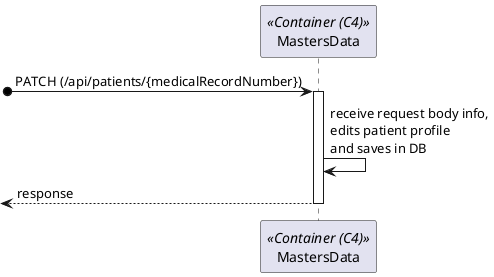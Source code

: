 ```plantuml
@startuml Process_View
participant "MastersData" as BE <<Container (C4)>>

[o-> BE: PATCH (/api/patients/{medicalRecordNumber})
activate BE
BE -> BE: receive request body info,\nedits patient profile\nand saves in DB
<-- BE: response
deactivate BE
@enduml
```